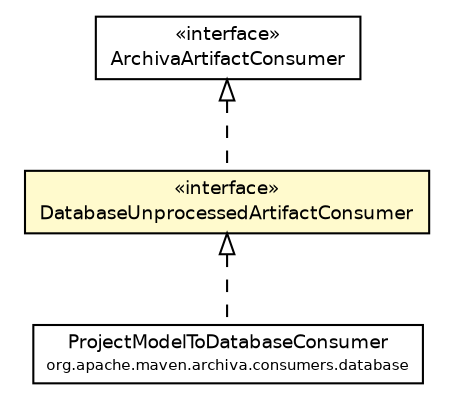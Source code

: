 #!/usr/local/bin/dot
#
# Class diagram 
# Generated by UmlGraph version 4.6 (http://www.spinellis.gr/sw/umlgraph)
#

digraph G {
	edge [fontname="Helvetica",fontsize=10,labelfontname="Helvetica",labelfontsize=10];
	node [fontname="Helvetica",fontsize=10,shape=plaintext];
	// org.apache.maven.archiva.database.updater.DatabaseUnprocessedArtifactConsumer
	c102949 [label=<<table border="0" cellborder="1" cellspacing="0" cellpadding="2" port="p" bgcolor="lemonChiffon" href="./DatabaseUnprocessedArtifactConsumer.html">
		<tr><td><table border="0" cellspacing="0" cellpadding="1">
			<tr><td> &laquo;interface&raquo; </td></tr>
			<tr><td> DatabaseUnprocessedArtifactConsumer </td></tr>
		</table></td></tr>
		</table>>, fontname="Helvetica", fontcolor="black", fontsize=9.0];
	// org.apache.maven.archiva.database.updater.ArchivaArtifactConsumer
	c102952 [label=<<table border="0" cellborder="1" cellspacing="0" cellpadding="2" port="p" href="./ArchivaArtifactConsumer.html">
		<tr><td><table border="0" cellspacing="0" cellpadding="1">
			<tr><td> &laquo;interface&raquo; </td></tr>
			<tr><td> ArchivaArtifactConsumer </td></tr>
		</table></td></tr>
		</table>>, fontname="Helvetica", fontcolor="black", fontsize=9.0];
	// org.apache.maven.archiva.consumers.database.ProjectModelToDatabaseConsumer
	c102970 [label=<<table border="0" cellborder="1" cellspacing="0" cellpadding="2" port="p" href="../../consumers/database/ProjectModelToDatabaseConsumer.html">
		<tr><td><table border="0" cellspacing="0" cellpadding="1">
			<tr><td> ProjectModelToDatabaseConsumer </td></tr>
			<tr><td><font point-size="7.0"> org.apache.maven.archiva.consumers.database </font></td></tr>
		</table></td></tr>
		</table>>, fontname="Helvetica", fontcolor="black", fontsize=9.0];
	//org.apache.maven.archiva.database.updater.DatabaseUnprocessedArtifactConsumer implements org.apache.maven.archiva.database.updater.ArchivaArtifactConsumer
	c102952:p -> c102949:p [dir=back,arrowtail=empty,style=dashed];
	//org.apache.maven.archiva.consumers.database.ProjectModelToDatabaseConsumer implements org.apache.maven.archiva.database.updater.DatabaseUnprocessedArtifactConsumer
	c102949:p -> c102970:p [dir=back,arrowtail=empty,style=dashed];
}

